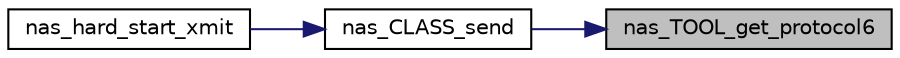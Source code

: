 digraph "nas_TOOL_get_protocol6"
{
 // LATEX_PDF_SIZE
  edge [fontname="Helvetica",fontsize="10",labelfontname="Helvetica",labelfontsize="10"];
  node [fontname="Helvetica",fontsize="10",shape=record];
  rankdir="RL";
  Node1 [label="nas_TOOL_get_protocol6",height=0.2,width=0.4,color="black", fillcolor="grey75", style="filled", fontcolor="black",tooltip=" "];
  Node1 -> Node2 [dir="back",color="midnightblue",fontsize="10",style="solid",fontname="Helvetica"];
  Node2 [label="nas_CLASS_send",height=0.2,width=0.4,color="black", fillcolor="white", style="filled",URL="$group__em.html#ga58be2cd066e962ea0a35be5078641106",tooltip="Send a socket received from IP to classifier for a particular instance ID."];
  Node2 -> Node3 [dir="back",color="midnightblue",fontsize="10",style="solid",fontname="Helvetica"];
  Node3 [label="nas_hard_start_xmit",height=0.2,width=0.4,color="black", fillcolor="white", style="filled",URL="$MESH_2device_8c.html#a961ded0e2eb685fa68f57752236d8445",tooltip=" "];
}

